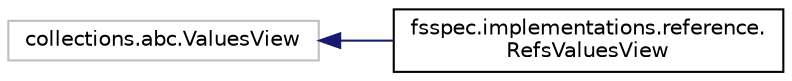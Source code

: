 digraph "Graphical Class Hierarchy"
{
 // LATEX_PDF_SIZE
  edge [fontname="Helvetica",fontsize="10",labelfontname="Helvetica",labelfontsize="10"];
  node [fontname="Helvetica",fontsize="10",shape=record];
  rankdir="LR";
  Node14628 [label="collections.abc.ValuesView",height=0.2,width=0.4,color="grey75", fillcolor="white", style="filled",tooltip=" "];
  Node14628 -> Node0 [dir="back",color="midnightblue",fontsize="10",style="solid",fontname="Helvetica"];
  Node0 [label="fsspec.implementations.reference.\lRefsValuesView",height=0.2,width=0.4,color="black", fillcolor="white", style="filled",URL="$classfsspec_1_1implementations_1_1reference_1_1RefsValuesView.html",tooltip=" "];
}
